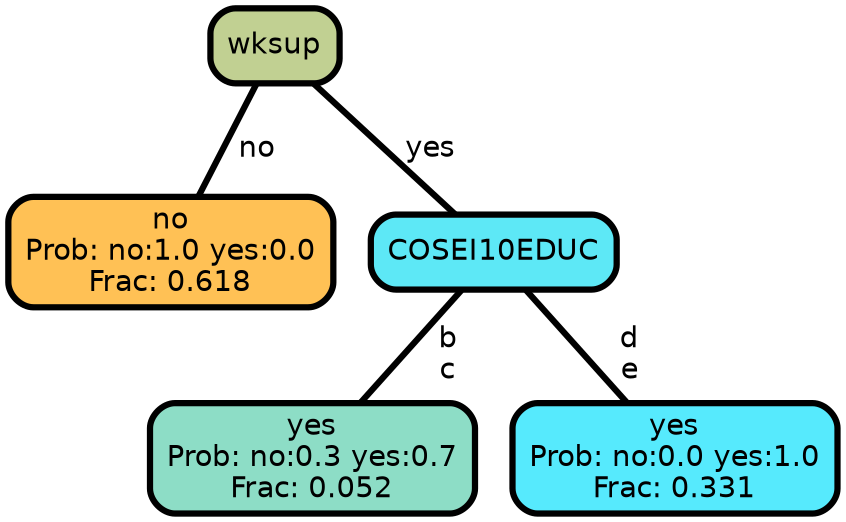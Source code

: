 graph Tree {
node [shape=box, style="filled, rounded",color="black",penwidth="3",fontcolor="black",                 fontname=helvetica] ;
graph [ranksep="0 equally", splines=straight,                 bgcolor=transparent, dpi=200] ;
edge [fontname=helvetica, color=black] ;
0 [label="no
Prob: no:1.0 yes:0.0
Frac: 0.618", fillcolor="#ffc155"] ;
1 [label="wksup", fillcolor="#c1d092"] ;
2 [label="yes
Prob: no:0.3 yes:0.7
Frac: 0.052", fillcolor="#8dddc6"] ;
3 [label="COSEI10EDUC", fillcolor="#5de8f6"] ;
4 [label="yes
Prob: no:0.0 yes:1.0
Frac: 0.331", fillcolor="#56eafd"] ;
1 -- 0 [label=" no",penwidth=3] ;
1 -- 3 [label=" yes",penwidth=3] ;
3 -- 2 [label=" b\n c",penwidth=3] ;
3 -- 4 [label=" d\n e",penwidth=3] ;
{rank = same;}}